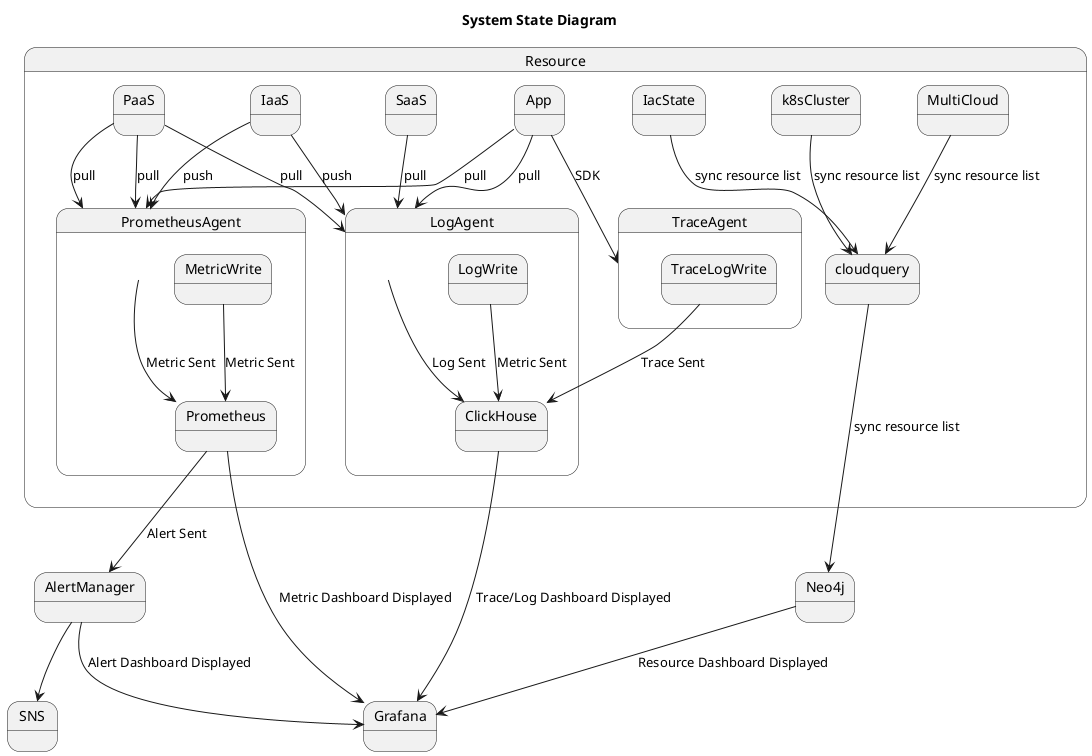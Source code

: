 @startuml
title System State Diagram

state Resource {
  IaaS --> PrometheusAgent: push
  PaaS --> PrometheusAgent: pull
  PaaS --> PrometheusAgent: pull

  IaaS --> LogAgent: push
  PaaS --> LogAgent: pull
  SaaS --> LogAgent: pull

  App  --> LogAgent: pull
  App  --> TraceAgent: SDK 
  App  --> PrometheusAgent: pull

  MultiCloud --> cloudquery: sync resource list
  k8sCluster  --> cloudquery: sync resource list
  IacState  --> cloudquery: sync resource list  
}


state PrometheusAgent {
  MetricWrite  --> MetricServer: Metric Sent  
}


state LogAgent {
  LogWrite --> DataServer: Metric Sent
}

state TraceAgent {
  TraceLogWrite --> DataServer: Trace Sent
}


state "Prometheus" as MetricServer {
}

state "ClickHouse" as DataServer {
}

state "Neo4j" as GraphDBServer {
}

state "AlertManager" as AlertServer {
}

state "SNS" as Alert {
}

state "Grafana" as Dashboard {
}

LogAgent --> DataServer : Log Sent
PrometheusAgent --> MetricServer : Metric Sent
MetricServer --> AlertServer : Alert Sent
AlertServer --> Alert

cloudquery ---> GraphDBServer: sync resource list
MetricServer --> Dashboard : Metric Dashboard Displayed
DataServer --> Dashboard : Trace/Log Dashboard Displayed
AlertServer --> Dashboard : Alert Dashboard Displayed
GraphDBServer --> Dashboard :  Resource Dashboard Displayed
@enduml

